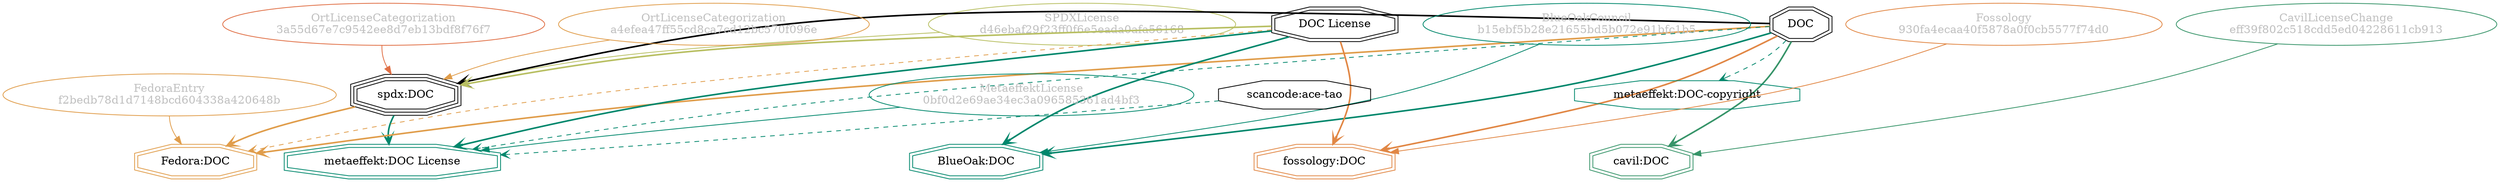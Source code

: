 strict digraph {
    node [shape=box];
    graph [splines=curved];
    1476 [label="SPDXLicense\nd46ebaf29f23ff0f6e5eada0afa56168"
         ,fontcolor=gray
         ,color="#b8bf62"
         ,fillcolor="beige;1"
         ,shape=ellipse];
    1477 [label="spdx:DOC"
         ,shape=tripleoctagon];
    1478 [label=DOC
         ,shape=doubleoctagon];
    1479 [label="DOC License"
         ,shape=doubleoctagon];
    6293 [label="FedoraEntry\nf2bedb78d1d7148bcd604338a420648b"
         ,fontcolor=gray
         ,color="#e09d4b"
         ,fillcolor="beige;1"
         ,shape=ellipse];
    6294 [label="Fedora:DOC"
         ,color="#e09d4b"
         ,shape=doubleoctagon];
    9088 [label="BlueOakCouncil\nb15ebf5b28e21655bd5b072e91bfc1b5"
         ,fontcolor=gray
         ,color="#00876c"
         ,fillcolor="beige;1"
         ,shape=ellipse];
    9089 [label="BlueOak:DOC"
         ,color="#00876c"
         ,shape=doubleoctagon];
    11120 [label="scancode:ace-tao"
          ,shape=octagon];
    27772 [label="Fossology\n930fa4ecaa40f5878a0f0cb5577f74d0"
          ,fontcolor=gray
          ,color="#e18745"
          ,fillcolor="beige;1"
          ,shape=ellipse];
    27773 [label="fossology:DOC"
          ,color="#e18745"
          ,shape=doubleoctagon];
    28657 [label="OrtLicenseCategorization\n3a55d67e7c9542ee8d7eb13bdf8f76f7"
          ,fontcolor=gray
          ,color="#e06f45"
          ,fillcolor="beige;1"
          ,shape=ellipse];
    35439 [label="OrtLicenseCategorization\na4efea47ff55cd8ca7cd12bc570f096e"
          ,fontcolor=gray
          ,color="#e09d4b"
          ,fillcolor="beige;1"
          ,shape=ellipse];
    36738 [label="CavilLicenseChange\neff39f802c518cdd5ed04228611cb913"
          ,fontcolor=gray
          ,color="#379469"
          ,fillcolor="beige;1"
          ,shape=ellipse];
    36739 [label="cavil:DOC"
          ,color="#379469"
          ,shape=doubleoctagon];
    41065 [label="MetaeffektLicense\n0bf0d2e69ae34ec3a096585361ad4bf3"
          ,fontcolor=gray
          ,color="#00876c"
          ,fillcolor="beige;1"
          ,shape=ellipse];
    41066 [label="metaeffekt:DOC License"
          ,color="#00876c"
          ,shape=doubleoctagon];
    41068 [label="metaeffekt:DOC-copyright"
          ,color="#00876c"
          ,shape=octagon];
    1476 -> 1477 [weight=0.5
                 ,color="#b8bf62"];
    1477 -> 6294 [style=bold
                 ,arrowhead=vee
                 ,weight=0.7
                 ,color="#e09d4b"];
    1477 -> 41066 [style=bold
                  ,arrowhead=vee
                  ,weight=0.7
                  ,color="#00876c"];
    1478 -> 1477 [style=bold
                 ,arrowhead=vee
                 ,weight=0.7];
    1478 -> 6294 [style=bold
                 ,arrowhead=vee
                 ,weight=0.7
                 ,color="#e09d4b"];
    1478 -> 6294 [style=bold
                 ,arrowhead=vee
                 ,weight=0.7
                 ,color="#e09d4b"];
    1478 -> 9089 [style=bold
                 ,arrowhead=vee
                 ,weight=0.7
                 ,color="#00876c"];
    1478 -> 27773 [style=bold
                  ,arrowhead=vee
                  ,weight=0.7
                  ,color="#e18745"];
    1478 -> 36739 [style=bold
                  ,arrowhead=vee
                  ,weight=0.7
                  ,color="#379469"];
    1478 -> 36739 [style=bold
                  ,arrowhead=vee
                  ,weight=0.7
                  ,color="#379469"];
    1478 -> 41066 [style=dashed
                  ,arrowhead=vee
                  ,weight=0.5
                  ,color="#00876c"];
    1478 -> 41068 [style=dashed
                  ,arrowhead=vee
                  ,weight=0.5
                  ,color="#00876c"];
    1479 -> 1477 [style=bold
                 ,arrowhead=vee
                 ,weight=0.7
                 ,color="#b8bf62"];
    1479 -> 6294 [style=dashed
                 ,arrowhead=vee
                 ,weight=0.5
                 ,color="#e09d4b"];
    1479 -> 9089 [style=bold
                 ,arrowhead=vee
                 ,weight=0.7
                 ,color="#00876c"];
    1479 -> 27773 [style=bold
                  ,arrowhead=vee
                  ,weight=0.7
                  ,color="#e18745"];
    1479 -> 41066 [style=bold
                  ,arrowhead=vee
                  ,weight=0.7
                  ,color="#00876c"];
    1479 -> 41066 [style=bold
                  ,arrowhead=vee
                  ,weight=0.7
                  ,color="#00876c"];
    6293 -> 6294 [weight=0.5
                 ,color="#e09d4b"];
    9088 -> 9089 [weight=0.5
                 ,color="#00876c"];
    11120 -> 41066 [style=dashed
                   ,arrowhead=vee
                   ,weight=0.5
                   ,color="#00876c"];
    27772 -> 27773 [weight=0.5
                   ,color="#e18745"];
    28657 -> 1477 [weight=0.5
                  ,color="#e06f45"];
    35439 -> 1477 [weight=0.5
                  ,color="#e09d4b"];
    36738 -> 36739 [weight=0.5
                   ,color="#379469"];
    41065 -> 41066 [weight=0.5
                   ,color="#00876c"];
}
